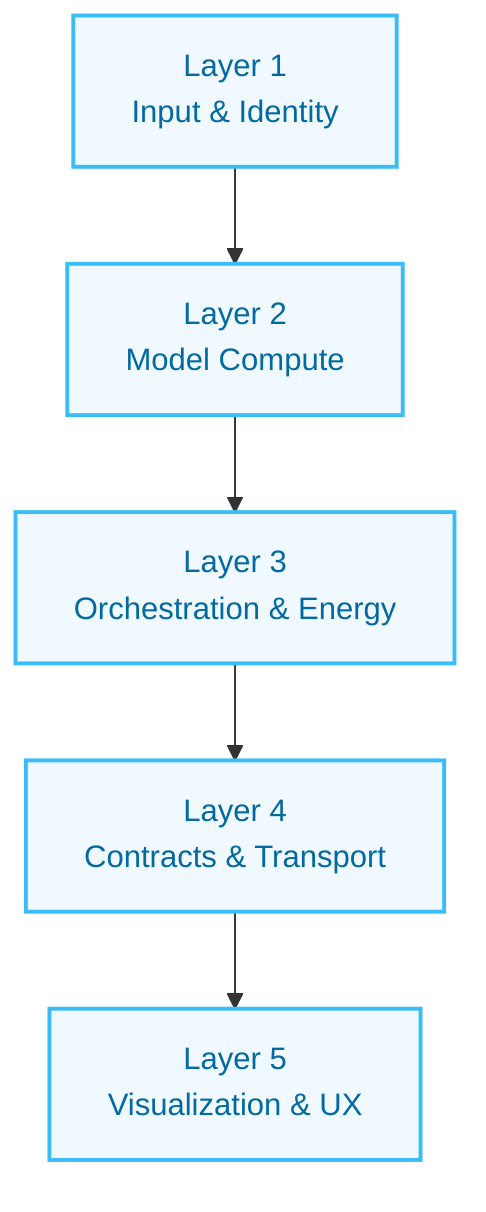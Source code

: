 graph TD
    L1[Layer 1\nInput & Identity] --> L2[Layer 2\nModel Compute]
    L2 --> L3[Layer 3\nOrchestration & Energy]
    L3 --> L4[Layer 4\nContracts & Transport]
    L4 --> L5[Layer 5\nVisualization & UX]

    classDef layer fill:#f0f9ff,stroke:#38bdf8,stroke-width:2px,color:#0369a1;
    class L1,L2,L3,L4,L5 layer;